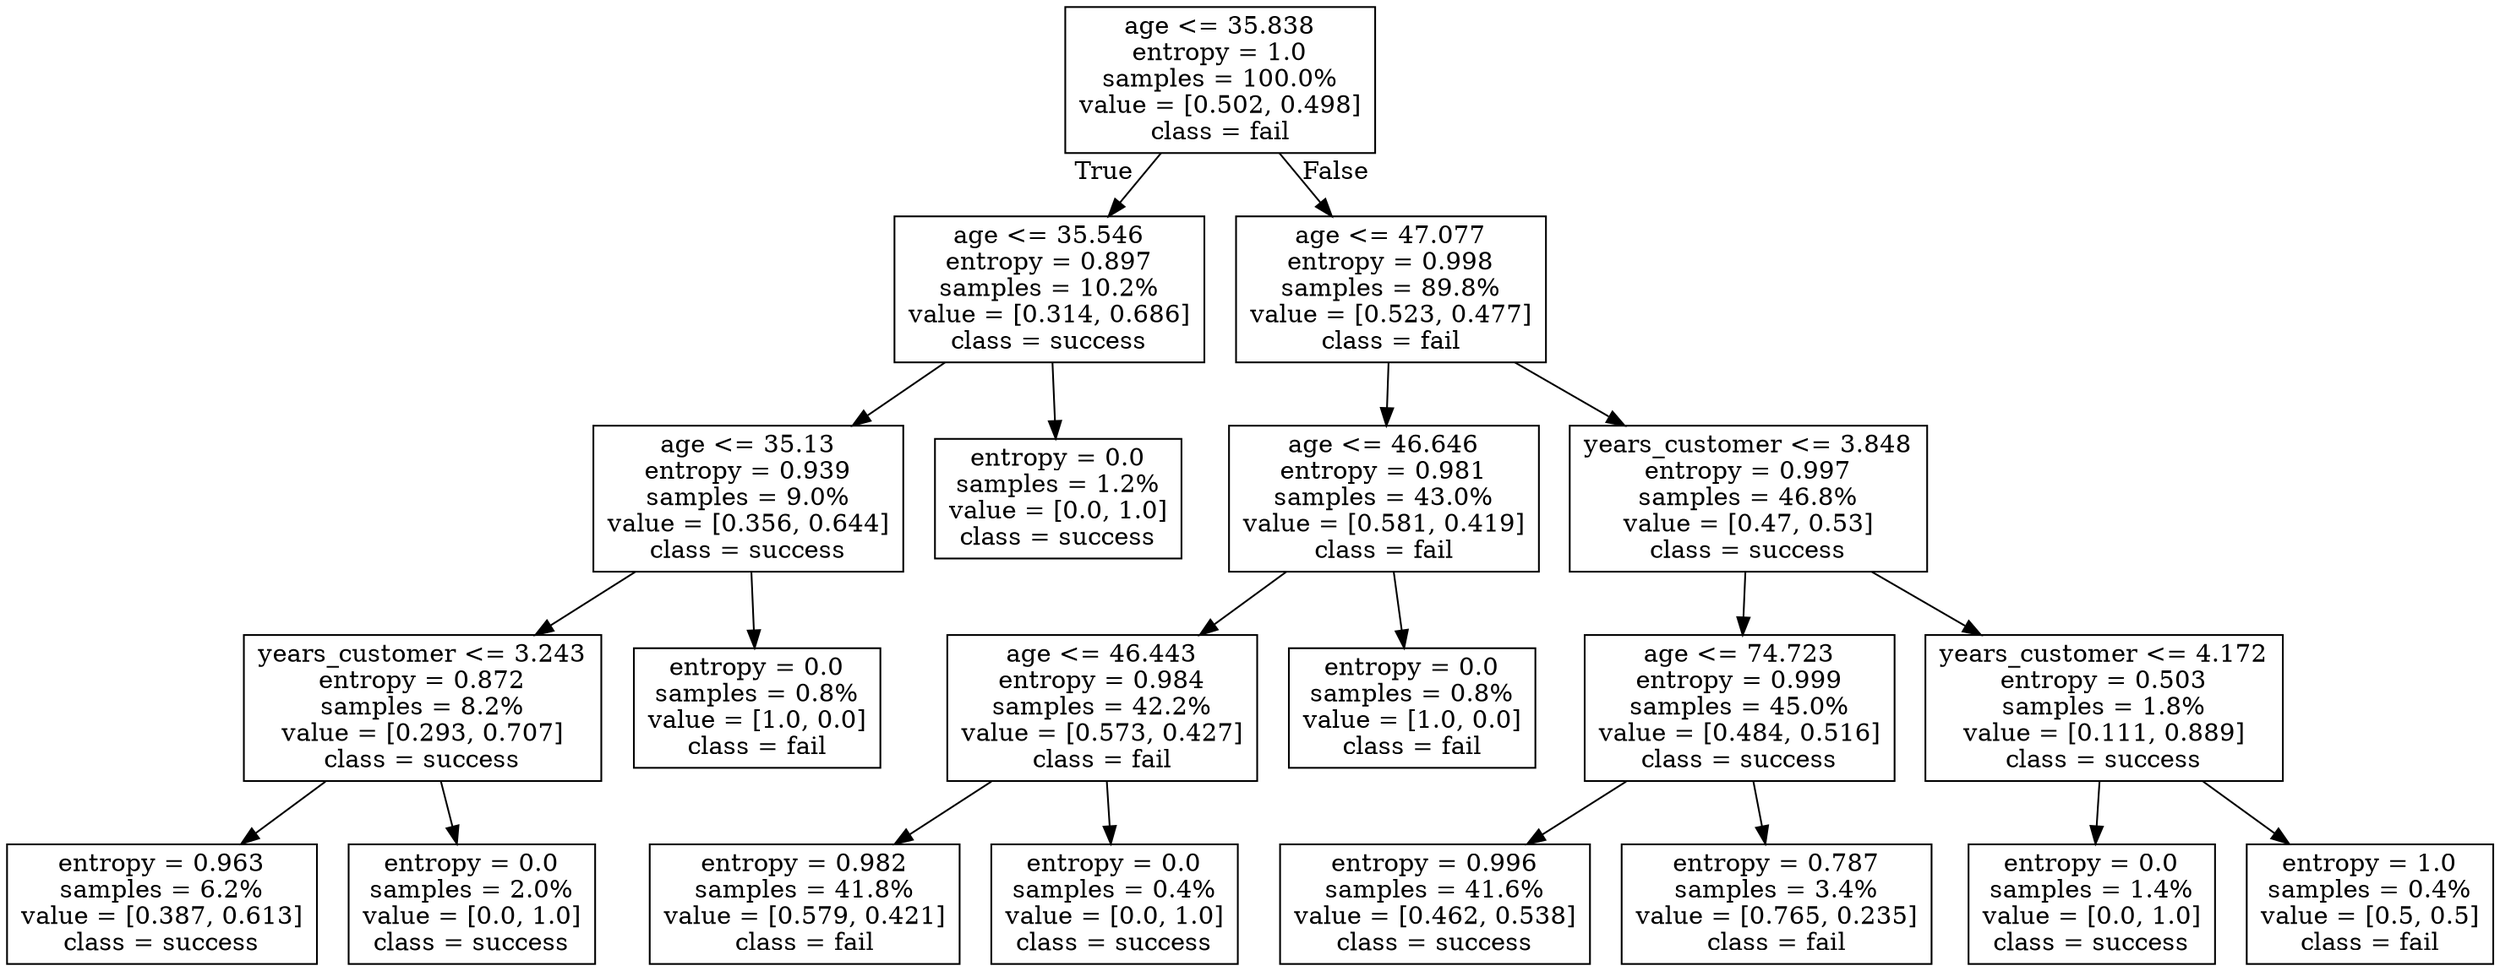 digraph Tree {
node [shape=box] ;
0 [label="age <= 35.838\nentropy = 1.0\nsamples = 100.0%\nvalue = [0.502, 0.498]\nclass = fail"] ;
1 [label="age <= 35.546\nentropy = 0.897\nsamples = 10.2%\nvalue = [0.314, 0.686]\nclass = success"] ;
0 -> 1 [labeldistance=2.5, labelangle=45, headlabel="True"] ;
2 [label="age <= 35.13\nentropy = 0.939\nsamples = 9.0%\nvalue = [0.356, 0.644]\nclass = success"] ;
1 -> 2 ;
3 [label="years_customer <= 3.243\nentropy = 0.872\nsamples = 8.2%\nvalue = [0.293, 0.707]\nclass = success"] ;
2 -> 3 ;
4 [label="entropy = 0.963\nsamples = 6.2%\nvalue = [0.387, 0.613]\nclass = success"] ;
3 -> 4 ;
5 [label="entropy = 0.0\nsamples = 2.0%\nvalue = [0.0, 1.0]\nclass = success"] ;
3 -> 5 ;
6 [label="entropy = 0.0\nsamples = 0.8%\nvalue = [1.0, 0.0]\nclass = fail"] ;
2 -> 6 ;
7 [label="entropy = 0.0\nsamples = 1.2%\nvalue = [0.0, 1.0]\nclass = success"] ;
1 -> 7 ;
8 [label="age <= 47.077\nentropy = 0.998\nsamples = 89.8%\nvalue = [0.523, 0.477]\nclass = fail"] ;
0 -> 8 [labeldistance=2.5, labelangle=-45, headlabel="False"] ;
9 [label="age <= 46.646\nentropy = 0.981\nsamples = 43.0%\nvalue = [0.581, 0.419]\nclass = fail"] ;
8 -> 9 ;
10 [label="age <= 46.443\nentropy = 0.984\nsamples = 42.2%\nvalue = [0.573, 0.427]\nclass = fail"] ;
9 -> 10 ;
11 [label="entropy = 0.982\nsamples = 41.8%\nvalue = [0.579, 0.421]\nclass = fail"] ;
10 -> 11 ;
12 [label="entropy = 0.0\nsamples = 0.4%\nvalue = [0.0, 1.0]\nclass = success"] ;
10 -> 12 ;
13 [label="entropy = 0.0\nsamples = 0.8%\nvalue = [1.0, 0.0]\nclass = fail"] ;
9 -> 13 ;
14 [label="years_customer <= 3.848\nentropy = 0.997\nsamples = 46.8%\nvalue = [0.47, 0.53]\nclass = success"] ;
8 -> 14 ;
15 [label="age <= 74.723\nentropy = 0.999\nsamples = 45.0%\nvalue = [0.484, 0.516]\nclass = success"] ;
14 -> 15 ;
16 [label="entropy = 0.996\nsamples = 41.6%\nvalue = [0.462, 0.538]\nclass = success"] ;
15 -> 16 ;
17 [label="entropy = 0.787\nsamples = 3.4%\nvalue = [0.765, 0.235]\nclass = fail"] ;
15 -> 17 ;
18 [label="years_customer <= 4.172\nentropy = 0.503\nsamples = 1.8%\nvalue = [0.111, 0.889]\nclass = success"] ;
14 -> 18 ;
19 [label="entropy = 0.0\nsamples = 1.4%\nvalue = [0.0, 1.0]\nclass = success"] ;
18 -> 19 ;
20 [label="entropy = 1.0\nsamples = 0.4%\nvalue = [0.5, 0.5]\nclass = fail"] ;
18 -> 20 ;
}